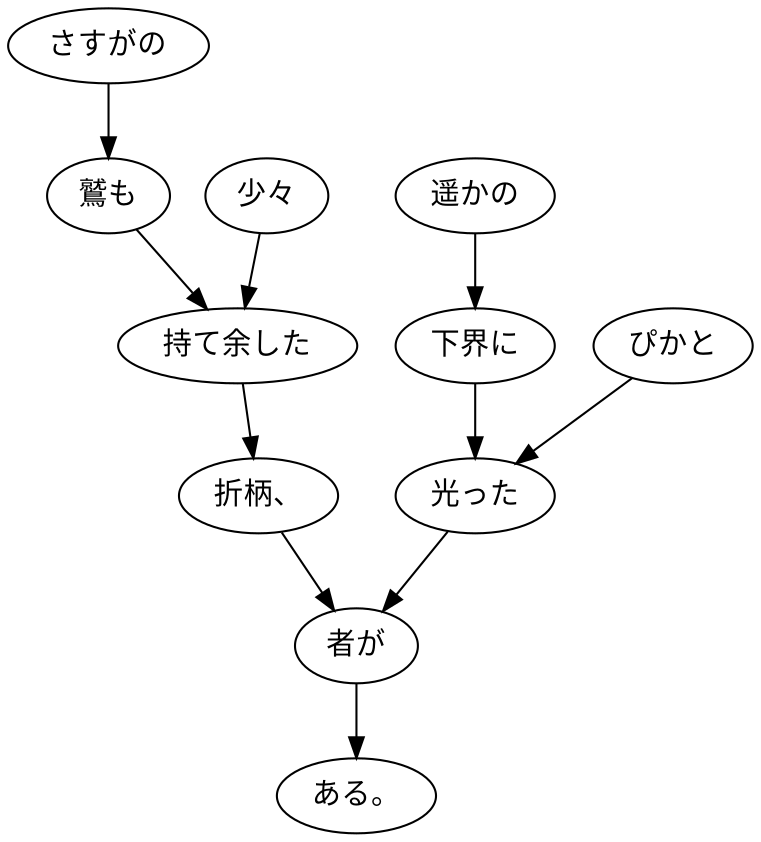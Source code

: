 digraph graph4943 {
	node0 [label="さすがの"];
	node1 [label="鷲も"];
	node2 [label="少々"];
	node3 [label="持て余した"];
	node4 [label="折柄、"];
	node5 [label="遥かの"];
	node6 [label="下界に"];
	node7 [label="ぴかと"];
	node8 [label="光った"];
	node9 [label="者が"];
	node10 [label="ある。"];
	node0 -> node1;
	node1 -> node3;
	node2 -> node3;
	node3 -> node4;
	node4 -> node9;
	node5 -> node6;
	node6 -> node8;
	node7 -> node8;
	node8 -> node9;
	node9 -> node10;
}

